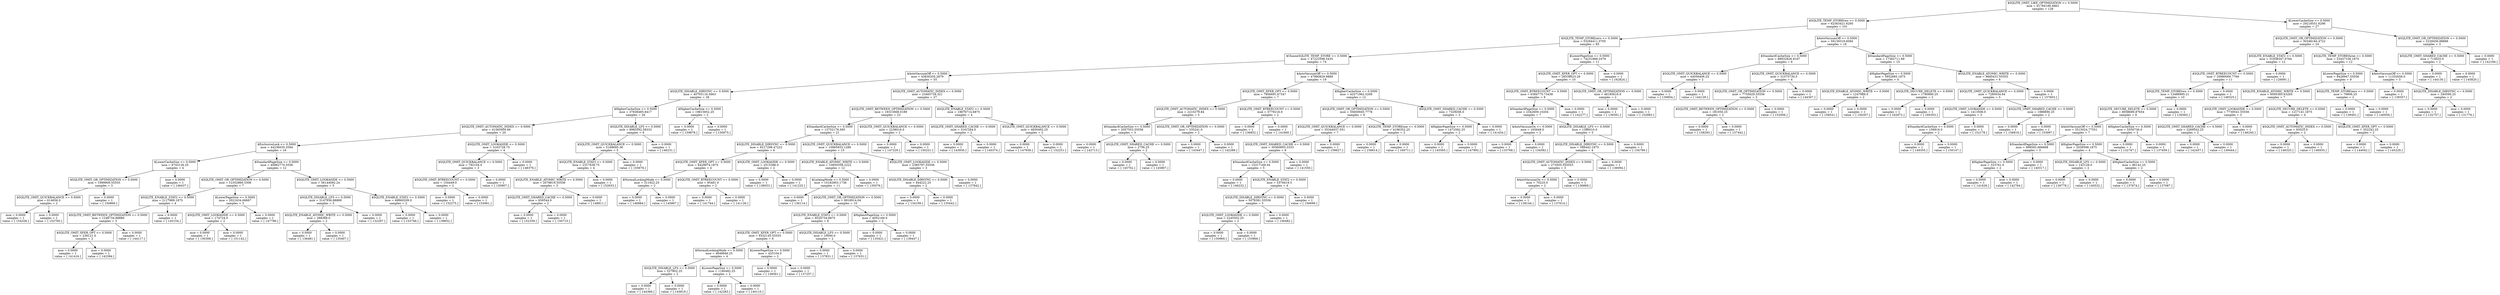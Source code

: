 digraph Tree {
0 [label="$SQLITE_OMIT_LIKE_OPTIMIZATION <= 0.5000\nmse = 61784199.4863\nsamples = 128", shape="box"] ;
1 [label="$SQLITE_TEMP_STOREtwo <= 0.5000\nmse = 62363421.6295\nsamples = 101", shape="box"] ;
0 -> 1 ;
2 [label="$SQLITE_TEMP_STOREzero <= 0.5000\nmse = 53294411.0705\nsamples = 85", shape="box"] ;
1 -> 2 ;
3 [label="$ChooseSQLITE_TEMP_STORE <= 0.5000\nmse = 47222598.5435\nsamples = 74", shape="box"] ;
2 -> 3 ;
4 [label="$AutoVacuumOff <= 0.5000\nmse = 43830205.2879\nsamples = 55", shape="box"] ;
3 -> 4 ;
5 [label="$SQLITE_DISABLE_DIRSYNC <= 0.5000\nmse = 40705116.5663\nsamples = 28", shape="box"] ;
4 -> 5 ;
6 [label="$HigherCacheSize <= 0.5000\nmse = 37838485.8417\nsamples = 26", shape="box"] ;
5 -> 6 ;
7 [label="$SQLITE_OMIT_AUTOMATIC_INDEX <= 0.5000\nmse = 41565950.66\nsamples = 20", shape="box"] ;
6 -> 7 ;
8 [label="$ExclusiveLock <= 0.5000\nmse = 44236035.3594\nsamples = 16", shape="box"] ;
7 -> 8 ;
9 [label="$LowerCacheSize <= 0.5000\nmse = 8743126.25\nsamples = 4", shape="box"] ;
8 -> 9 ;
10 [label="$SQLITE_OMIT_OR_OPTIMIZATION <= 0.5000\nmse = 1999909.55555\nsamples = 3", shape="box"] ;
9 -> 10 ;
11 [label="$SQLITE_OMIT_QUICKBALANCE <= 0.5000\nmse = 614656.0\nsamples = 2", shape="box"] ;
10 -> 11 ;
12 [label="mse = 0.0000\nsamples = 1\nvalue = [ 154328.]", shape="box"] ;
11 -> 12 ;
13 [label="mse = 0.0000\nsamples = 1\nvalue = [ 152760.]", shape="box"] ;
11 -> 13 ;
14 [label="mse = 0.0000\nsamples = 1\nvalue = [ 150869.]", shape="box"] ;
10 -> 14 ;
15 [label="mse = 0.0000\nsamples = 1\nvalue = [ 146437.]", shape="box"] ;
9 -> 15 ;
16 [label="$StandardPageSize <= 0.5000\nmse = 40962770.5556\nsamples = 12", shape="box"] ;
8 -> 16 ;
17 [label="$SQLITE_OMIT_OR_OPTIMIZATION <= 0.5000\nmse = 12352860.5306\nsamples = 7", shape="box"] ;
16 -> 17 ;
18 [label="$SQLITE_ENABLE_STAT2 <= 0.5000\nmse = 2117889.1875\nsamples = 4", shape="box"] ;
17 -> 18 ;
19 [label="$SQLITE_OMIT_BETWEEN_OPTIMIZATION <= 0.5000\nmse = 1246734.88889\nsamples = 3", shape="box"] ;
18 -> 19 ;
20 [label="$SQLITE_OMIT_XFER_OPT <= 0.5000\nmse = 239121.0\nsamples = 2", shape="box"] ;
19 -> 20 ;
21 [label="mse = 0.0000\nsamples = 1\nvalue = [ 141416.]", shape="box"] ;
20 -> 21 ;
22 [label="mse = 0.0000\nsamples = 1\nvalue = [ 142394.]", shape="box"] ;
20 -> 22 ;
23 [label="mse = 0.0000\nsamples = 1\nvalue = [ 144117.]", shape="box"] ;
19 -> 23 ;
24 [label="mse = 0.0000\nsamples = 1\nvalue = [ 145154.]", shape="box"] ;
18 -> 24 ;
25 [label="$LowerPageSize <= 0.5000\nmse = 2021634.66667\nsamples = 3", shape="box"] ;
17 -> 25 ;
26 [label="$SQLITE_OMIT_LOOKASIDE <= 0.5000\nmse = 174724.0\nsamples = 2", shape="box"] ;
25 -> 26 ;
27 [label="mse = 0.0000\nsamples = 1\nvalue = [ 150306.]", shape="box"] ;
26 -> 27 ;
28 [label="mse = 0.0000\nsamples = 1\nvalue = [ 151142.]", shape="box"] ;
26 -> 28 ;
29 [label="mse = 0.0000\nsamples = 1\nvalue = [ 147796.]", shape="box"] ;
25 -> 29 ;
30 [label="$SQLITE_OMIT_LOOKASIDE <= 0.5000\nmse = 56144092.24\nsamples = 5", shape="box"] ;
16 -> 30 ;
31 [label="$SQLITE_DISABLE_LFS <= 0.5000\nmse = 3147936.88889\nsamples = 3", shape="box"] ;
30 -> 31 ;
32 [label="$SQLITE_ENABLE_ATOMIC_WRITE <= 0.5000\nmse = 288369.0\nsamples = 2", shape="box"] ;
31 -> 32 ;
33 [label="mse = 0.0000\nsamples = 1\nvalue = [ 136481.]", shape="box"] ;
32 -> 33 ;
34 [label="mse = 0.0000\nsamples = 1\nvalue = [ 135407.]", shape="box"] ;
32 -> 34 ;
35 [label="mse = 0.0000\nsamples = 1\nvalue = [ 132297.]", shape="box"] ;
31 -> 35 ;
36 [label="$SQLITE_ENABLE_STAT2 <= 0.5000\nmse = 49660209.0\nsamples = 2", shape="box"] ;
30 -> 36 ;
37 [label="mse = 0.0000\nsamples = 1\nvalue = [ 153746.]", shape="box"] ;
36 -> 37 ;
38 [label="mse = 0.0000\nsamples = 1\nvalue = [ 139652.]", shape="box"] ;
36 -> 38 ;
39 [label="$SQLITE_OMIT_LOOKASIDE <= 0.5000\nmse = 3163728.75\nsamples = 4", shape="box"] ;
7 -> 39 ;
40 [label="$SQLITE_OMIT_QUICKBALANCE <= 0.5000\nmse = 792104.0\nsamples = 3", shape="box"] ;
39 -> 40 ;
41 [label="$SQLITE_OMIT_BTREECOUNT <= 0.5000\nmse = 154449.0\nsamples = 2", shape="box"] ;
40 -> 41 ;
42 [label="mse = 0.0000\nsamples = 1\nvalue = [ 152275.]", shape="box"] ;
41 -> 42 ;
43 [label="mse = 0.0000\nsamples = 1\nvalue = [ 153061.]", shape="box"] ;
41 -> 43 ;
44 [label="mse = 0.0000\nsamples = 1\nvalue = [ 150907.]", shape="box"] ;
40 -> 44 ;
45 [label="mse = 0.0000\nsamples = 1\nvalue = [ 148379.]", shape="box"] ;
39 -> 45 ;
46 [label="$SQLITE_DISABLE_LFS <= 0.5000\nmse = 8985592.58333\nsamples = 6", shape="box"] ;
6 -> 46 ;
47 [label="$SQLITE_OMIT_QUICKBALANCE <= 0.5000\nmse = 5168695.36\nsamples = 5", shape="box"] ;
46 -> 47 ;
48 [label="$SQLITE_ENABLE_STAT2 <= 0.5000\nmse = 2317638.75\nsamples = 4", shape="box"] ;
47 -> 48 ;
49 [label="$SQLITE_ENABLE_ATOMIC_WRITE <= 0.5000\nmse = 2078819.55556\nsamples = 3", shape="box"] ;
48 -> 49 ;
50 [label="$SQLITE_OMIT_SHARED_CACHE <= 0.5000\nmse = 659344.0\nsamples = 2", shape="box"] ;
49 -> 50 ;
51 [label="mse = 0.0000\nsamples = 1\nvalue = [ 152339.]", shape="box"] ;
50 -> 51 ;
52 [label="mse = 0.0000\nsamples = 1\nvalue = [ 150715.]", shape="box"] ;
50 -> 52 ;
53 [label="mse = 0.0000\nsamples = 1\nvalue = [ 148811.]", shape="box"] ;
49 -> 53 ;
54 [label="mse = 0.0000\nsamples = 1\nvalue = [ 152633.]", shape="box"] ;
48 -> 54 ;
55 [label="mse = 0.0000\nsamples = 1\nvalue = [ 155676.]", shape="box"] ;
47 -> 55 ;
56 [label="mse = 0.0000\nsamples = 1\nvalue = [ 146231.]", shape="box"] ;
46 -> 56 ;
57 [label="$HigherCacheSize <= 0.5000\nmse = 19815852.25\nsamples = 2", shape="box"] ;
5 -> 57 ;
58 [label="mse = 0.0000\nsamples = 1\nvalue = [ 159878.]", shape="box"] ;
57 -> 58 ;
59 [label="mse = 0.0000\nsamples = 1\nvalue = [ 150975.]", shape="box"] ;
57 -> 59 ;
60 [label="$SQLITE_OMIT_AUTOMATIC_INDEX <= 0.5000\nmse = 23465734.321\nsamples = 27", shape="box"] ;
4 -> 60 ;
61 [label="$SQLITE_OMIT_BETWEEN_OPTIMIZATION <= 0.5000\nmse = 19313068.0189\nsamples = 23", shape="box"] ;
60 -> 61 ;
62 [label="$StandardCacheSize <= 0.5000\nmse = 13752178.585\nsamples = 21", shape="box"] ;
61 -> 62 ;
63 [label="$SQLITE_DISABLE_DIRSYNC <= 0.5000\nmse = 9217298.47222\nsamples = 6", shape="box"] ;
62 -> 63 ;
64 [label="$SQLITE_OMIT_XFER_OPT <= 0.5000\nmse = 6429974.1875\nsamples = 4", shape="box"] ;
63 -> 64 ;
65 [label="$NormalLockingMode <= 0.5000\nmse = 311922.25\nsamples = 2", shape="box"] ;
64 -> 65 ;
66 [label="mse = 0.0000\nsamples = 1\nvalue = [ 146984.]", shape="box"] ;
65 -> 66 ;
67 [label="mse = 0.0000\nsamples = 1\nvalue = [ 145867.]", shape="box"] ;
65 -> 67 ;
68 [label="$SQLITE_OMIT_BTREECOUNT <= 0.5000\nmse = 95481.0\nsamples = 2", shape="box"] ;
64 -> 68 ;
69 [label="mse = 0.0000\nsamples = 1\nvalue = [ 141744.]", shape="box"] ;
68 -> 69 ;
70 [label="mse = 0.0000\nsamples = 1\nvalue = [ 141126.]", shape="box"] ;
68 -> 70 ;
71 [label="$SQLITE_OMIT_LOOKASIDE <= 0.5000\nmse = 2515396.0\nsamples = 2", shape="box"] ;
63 -> 71 ;
72 [label="mse = 0.0000\nsamples = 1\nvalue = [ 138053.]", shape="box"] ;
71 -> 72 ;
73 [label="mse = 0.0000\nsamples = 1\nvalue = [ 141225.]", shape="box"] ;
71 -> 73 ;
74 [label="$SQLITE_OMIT_QUICKBALANCE <= 0.5000\nmse = 10965933.1289\nsamples = 15", shape="box"] ;
62 -> 74 ;
75 [label="$SQLITE_ENABLE_ATOMIC_WRITE <= 0.5000\nmse = 10850358.2222\nsamples = 12", shape="box"] ;
74 -> 75 ;
76 [label="$LockingMode <= 0.5000\nmse = 10182903.1736\nsamples = 11", shape="box"] ;
75 -> 76 ;
77 [label="mse = 0.0000\nsamples = 1\nvalue = [ 136114.]", shape="box"] ;
76 -> 77 ;
78 [label="$SQLITE_OMIT_OR_OPTIMIZATION <= 0.5000\nmse = 9916914.04\nsamples = 10", shape="box"] ;
76 -> 78 ;
79 [label="$SQLITE_ENABLE_STAT2 <= 0.5000\nmse = 9524734.6875\nsamples = 8", shape="box"] ;
78 -> 79 ;
80 [label="$SQLITE_OMIT_XFER_OPT <= 0.5000\nmse = 9332145.55555\nsamples = 6", shape="box"] ;
79 -> 80 ;
81 [label="$NormalLockingMode <= 0.5000\nmse = 4648846.25\nsamples = 4", shape="box"] ;
80 -> 81 ;
82 [label="$SQLITE_DISABLE_LFS <= 0.5000\nmse = 527802.25\nsamples = 2", shape="box"] ;
81 -> 82 ;
83 [label="mse = 0.0000\nsamples = 1\nvalue = [ 144366.]", shape="box"] ;
82 -> 83 ;
84 [label="mse = 0.0000\nsamples = 1\nvalue = [ 145819.]", shape="box"] ;
82 -> 84 ;
85 [label="$LowerPageSize <= 0.5000\nmse = 1180482.25\nsamples = 2", shape="box"] ;
81 -> 85 ;
86 [label="mse = 0.0000\nsamples = 1\nvalue = [ 142283.]", shape="box"] ;
85 -> 86 ;
87 [label="mse = 0.0000\nsamples = 1\nvalue = [ 140110.]", shape="box"] ;
85 -> 87 ;
88 [label="$LowerPageSize <= 0.5000\nmse = 425104.0\nsamples = 2", shape="box"] ;
80 -> 88 ;
89 [label="mse = 0.0000\nsamples = 1\nvalue = [ 138561.]", shape="box"] ;
88 -> 89 ;
90 [label="mse = 0.0000\nsamples = 1\nvalue = [ 137257.]", shape="box"] ;
88 -> 90 ;
91 [label="$SQLITE_DISABLE_LFS <= 0.5000\nmse = 10000.0\nsamples = 2", shape="box"] ;
79 -> 91 ;
92 [label="mse = 0.0000\nsamples = 1\nvalue = [ 137831.]", shape="box"] ;
91 -> 92 ;
93 [label="mse = 0.0000\nsamples = 1\nvalue = [ 137631.]", shape="box"] ;
91 -> 93 ;
94 [label="$HighestPageSize <= 0.5000\nmse = 4052169.0\nsamples = 2", shape="box"] ;
78 -> 94 ;
95 [label="mse = 0.0000\nsamples = 1\nvalue = [ 135421.]", shape="box"] ;
94 -> 95 ;
96 [label="mse = 0.0000\nsamples = 1\nvalue = [ 139447.]", shape="box"] ;
94 -> 96 ;
97 [label="mse = 0.0000\nsamples = 1\nvalue = [ 135076.]", shape="box"] ;
75 -> 97 ;
98 [label="$SQLITE_OMIT_LOOKASIDE <= 0.5000\nmse = 2385797.55556\nsamples = 3", shape="box"] ;
74 -> 98 ;
99 [label="$SQLITE_DISABLE_DIRSYNC <= 0.5000\nmse = 444222.25\nsamples = 2", shape="box"] ;
98 -> 99 ;
100 [label="mse = 0.0000\nsamples = 1\nvalue = [ 134109.]", shape="box"] ;
99 -> 100 ;
101 [label="mse = 0.0000\nsamples = 1\nvalue = [ 135442.]", shape="box"] ;
99 -> 101 ;
102 [label="mse = 0.0000\nsamples = 1\nvalue = [ 137842.]", shape="box"] ;
98 -> 102 ;
103 [label="$SQLITE_OMIT_QUICKBALANCE <= 0.5000\nmse = 2238016.0\nsamples = 2", shape="box"] ;
61 -> 103 ;
104 [label="mse = 0.0000\nsamples = 1\nvalue = [ 147229.]", shape="box"] ;
103 -> 104 ;
105 [label="mse = 0.0000\nsamples = 1\nvalue = [ 150221.]", shape="box"] ;
103 -> 105 ;
106 [label="$SQLITE_ENABLE_STAT2 <= 0.5000\nmse = 19676714.6875\nsamples = 4", shape="box"] ;
60 -> 106 ;
107 [label="$SQLITE_OMIT_SHARED_CACHE <= 0.5000\nmse = 3161284.0\nsamples = 2", shape="box"] ;
106 -> 107 ;
108 [label="mse = 0.0000\nsamples = 1\nvalue = [ 143930.]", shape="box"] ;
107 -> 108 ;
109 [label="mse = 0.0000\nsamples = 1\nvalue = [ 140374.]", shape="box"] ;
107 -> 109 ;
110 [label="$SQLITE_OMIT_QUICKBALANCE <= 0.5000\nmse = 4650492.25\nsamples = 2", shape="box"] ;
106 -> 110 ;
111 [label="mse = 0.0000\nsamples = 1\nvalue = [ 147938.]", shape="box"] ;
110 -> 111 ;
112 [label="mse = 0.0000\nsamples = 1\nvalue = [ 152251.]", shape="box"] ;
110 -> 112 ;
113 [label="$AutoVacuumOff <= 0.5000\nmse = 47980829.9889\nsamples = 19", shape="box"] ;
3 -> 113 ;
114 [label="$SQLITE_OMIT_XFER_OPT <= 0.5000\nmse = 7806691.67347\nsamples = 7", shape="box"] ;
113 -> 114 ;
115 [label="$SQLITE_OMIT_AUTOMATIC_INDEX <= 0.5000\nmse = 2210279.84\nsamples = 5", shape="box"] ;
114 -> 115 ;
116 [label="$StandardCacheSize <= 0.5000\nmse = 2057553.55556\nsamples = 3", shape="box"] ;
115 -> 116 ;
117 [label="mse = 0.0000\nsamples = 1\nvalue = [ 142713.]", shape="box"] ;
116 -> 117 ;
118 [label="$SQLITE_OMIT_SHARED_CACHE <= 0.5000\nmse = 2756.25\nsamples = 2", shape="box"] ;
116 -> 118 ;
119 [label="mse = 0.0000\nsamples = 1\nvalue = [ 145702.]", shape="box"] ;
118 -> 119 ;
120 [label="mse = 0.0000\nsamples = 1\nvalue = [ 145807.]", shape="box"] ;
118 -> 120 ;
121 [label="$SQLITE_OMIT_OR_OPTIMIZATION <= 0.5000\nmse = 335241.0\nsamples = 2", shape="box"] ;
115 -> 121 ;
122 [label="mse = 0.0000\nsamples = 1\nvalue = [ 143447.]", shape="box"] ;
121 -> 122 ;
123 [label="mse = 0.0000\nsamples = 1\nvalue = [ 142289.]", shape="box"] ;
121 -> 123 ;
124 [label="$SQLITE_OMIT_BTREECOUNT <= 0.5000\nmse = 5779216.0\nsamples = 2", shape="box"] ;
114 -> 124 ;
125 [label="mse = 0.0000\nsamples = 1\nvalue = [ 136852.]", shape="box"] ;
124 -> 125 ;
126 [label="mse = 0.0000\nsamples = 1\nvalue = [ 141660.]", shape="box"] ;
124 -> 126 ;
127 [label="$HigherCacheSize <= 0.5000\nmse = 42571962.5208\nsamples = 12", shape="box"] ;
113 -> 127 ;
128 [label="$SQLITE_OMIT_OR_OPTIMIZATION <= 0.5000\nmse = 35600945.7778\nsamples = 9", shape="box"] ;
127 -> 128 ;
129 [label="$SQLITE_OMIT_QUICKBALANCE <= 0.5000\nmse = 35344037.551\nsamples = 7", shape="box"] ;
128 -> 129 ;
130 [label="$SQLITE_OMIT_SHARED_CACHE <= 0.5000\nmse = 30560605.3333\nsamples = 6", shape="box"] ;
129 -> 130 ;
131 [label="$StandardCacheSize <= 0.5000\nmse = 15317169.04\nsamples = 5", shape="box"] ;
130 -> 131 ;
132 [label="mse = 0.0000\nsamples = 1\nvalue = [ 146232.]", shape="box"] ;
131 -> 132 ;
133 [label="$SQLITE_ENABLE_STAT2 <= 0.5000\nmse = 5378419.5\nsamples = 4", shape="box"] ;
131 -> 133 ;
134 [label="$SQLITE_DISABLE_DIRSYNC <= 0.5000\nmse = 5078381.55556\nsamples = 3", shape="box"] ;
133 -> 134 ;
135 [label="$SQLITE_OMIT_LOOKASIDE <= 0.5000\nmse = 2245502.25\nsamples = 2", shape="box"] ;
134 -> 135 ;
136 [label="mse = 0.0000\nsamples = 1\nvalue = [ 150969.]", shape="box"] ;
135 -> 136 ;
137 [label="mse = 0.0000\nsamples = 1\nvalue = [ 153966.]", shape="box"] ;
135 -> 137 ;
138 [label="mse = 0.0000\nsamples = 1\nvalue = [ 156482.]", shape="box"] ;
134 -> 138 ;
139 [label="mse = 0.0000\nsamples = 1\nvalue = [ 156699.]", shape="box"] ;
133 -> 139 ;
140 [label="mse = 0.0000\nsamples = 1\nvalue = [ 141550.]", shape="box"] ;
130 -> 140 ;
141 [label="mse = 0.0000\nsamples = 1\nvalue = [ 159627.]", shape="box"] ;
129 -> 141 ;
142 [label="$SQLITE_TEMP_STOREone <= 0.5000\nmse = 4196352.25\nsamples = 2", shape="box"] ;
128 -> 142 ;
143 [label="mse = 0.0000\nsamples = 1\nvalue = [ 156614.]", shape="box"] ;
142 -> 143 ;
144 [label="mse = 0.0000\nsamples = 1\nvalue = [ 160711.]", shape="box"] ;
142 -> 144 ;
145 [label="$SQLITE_OMIT_SHARED_CACHE <= 0.5000\nmse = 7329206.0\nsamples = 3", shape="box"] ;
127 -> 145 ;
146 [label="$HigherPageSize <= 0.5000\nmse = 1472582.25\nsamples = 2", shape="box"] ;
145 -> 146 ;
147 [label="mse = 0.0000\nsamples = 1\nvalue = [ 145565.]", shape="box"] ;
146 -> 147 ;
148 [label="mse = 0.0000\nsamples = 1\nvalue = [ 147992.]", shape="box"] ;
146 -> 148 ;
149 [label="mse = 0.0000\nsamples = 1\nvalue = [ 141434.]", shape="box"] ;
145 -> 149 ;
150 [label="$LowerPageSize <= 0.5000\nmse = 74231868.2479\nsamples = 11", shape="box"] ;
2 -> 150 ;
151 [label="$SQLITE_OMIT_XFER_OPT <= 0.5000\nmse = 28538623.29\nsamples = 10", shape="box"] ;
150 -> 151 ;
152 [label="$SQLITE_OMIT_BTREECOUNT <= 0.5000\nmse = 6384775.73438\nsamples = 8", shape="box"] ;
151 -> 152 ;
153 [label="$StandardPageSize <= 0.5000\nmse = 2342609.10204\nsamples = 7", shape="box"] ;
152 -> 153 ;
154 [label="$AutoVacuumOn <= 0.5000\nmse = 165649.0\nsamples = 2", shape="box"] ;
153 -> 154 ;
155 [label="mse = 0.0000\nsamples = 1\nvalue = [ 133768.]", shape="box"] ;
154 -> 155 ;
156 [label="mse = 0.0000\nsamples = 1\nvalue = [ 134582.]", shape="box"] ;
154 -> 156 ;
157 [label="$SQLITE_DISABLE_LFS <= 0.5000\nmse = 1386010.0\nsamples = 5", shape="box"] ;
153 -> 157 ;
158 [label="$SQLITE_DISABLE_DIRSYNC <= 0.5000\nmse = 598442.1875\nsamples = 4", shape="box"] ;
157 -> 158 ;
159 [label="$SQLITE_OMIT_AUTOMATIC_INDEX <= 0.5000\nmse = 273505.555553\nsamples = 3", shape="box"] ;
158 -> 159 ;
160 [label="$AutoVacuumOn <= 0.5000\nmse = 70225.0\nsamples = 2", shape="box"] ;
159 -> 160 ;
161 [label="mse = 0.0000\nsamples = 1\nvalue = [ 138144.]", shape="box"] ;
160 -> 161 ;
162 [label="mse = 0.0000\nsamples = 1\nvalue = [ 137614.]", shape="box"] ;
160 -> 162 ;
163 [label="mse = 0.0000\nsamples = 1\nvalue = [ 136869.]", shape="box"] ;
159 -> 163 ;
164 [label="mse = 0.0000\nsamples = 1\nvalue = [ 136094.]", shape="box"] ;
158 -> 164 ;
165 [label="mse = 0.0000\nsamples = 1\nvalue = [ 134799.]", shape="box"] ;
157 -> 165 ;
166 [label="mse = 0.0000\nsamples = 1\nvalue = [ 142277.]", shape="box"] ;
152 -> 166 ;
167 [label="$SQLITE_OMIT_OR_OPTIMIZATION <= 0.5000\nmse = 46185616.0\nsamples = 2", shape="box"] ;
151 -> 167 ;
168 [label="mse = 0.0000\nsamples = 1\nvalue = [ 139391.]", shape="box"] ;
167 -> 168 ;
169 [label="mse = 0.0000\nsamples = 1\nvalue = [ 152983.]", shape="box"] ;
167 -> 169 ;
170 [label="mse = 0.0000\nsamples = 1\nvalue = [ 162824.]", shape="box"] ;
150 -> 170 ;
171 [label="$AutoVacuumOff <= 0.5000\nmse = 59139319.6094\nsamples = 16", shape="box"] ;
1 -> 171 ;
172 [label="$StandardCacheSize <= 0.5000\nmse = 88932826.9167\nsamples = 6", shape="box"] ;
171 -> 172 ;
173 [label="$SQLITE_OMIT_QUICKBALANCE <= 0.5000\nmse = 44056406.25\nsamples = 2", shape="box"] ;
172 -> 173 ;
174 [label="mse = 0.0000\nsamples = 1\nvalue = [ 130854.]", shape="box"] ;
173 -> 174 ;
175 [label="mse = 0.0000\nsamples = 1\nvalue = [ 144129.]", shape="box"] ;
173 -> 175 ;
176 [label="$SQLITE_OMIT_QUICKBALANCE <= 0.5000\nmse = 31075730.5\nsamples = 4", shape="box"] ;
172 -> 176 ;
177 [label="$SQLITE_OMIT_OR_OPTIMIZATION <= 0.5000\nmse = 7755629.55556\nsamples = 3", shape="box"] ;
176 -> 177 ;
178 [label="$SQLITE_OMIT_BETWEEN_OPTIMIZATION <= 0.5000\nmse = 181050.25\nsamples = 2", shape="box"] ;
177 -> 178 ;
179 [label="mse = 0.0000\nsamples = 1\nvalue = [ 158293.]", shape="box"] ;
178 -> 179 ;
180 [label="mse = 0.0000\nsamples = 1\nvalue = [ 157442.]", shape="box"] ;
178 -> 180 ;
181 [label="mse = 0.0000\nsamples = 1\nvalue = [ 152006.]", shape="box"] ;
177 -> 181 ;
182 [label="mse = 0.0000\nsamples = 1\nvalue = [ 144307.]", shape="box"] ;
176 -> 182 ;
183 [label="$StandardPageSize <= 0.5000\nmse = 17362711.89\nsamples = 10", shape="box"] ;
171 -> 183 ;
184 [label="$HigherPageSize <= 0.5000\nmse = 5952685.1875\nsamples = 4", shape="box"] ;
183 -> 184 ;
185 [label="$SQLITE_ENABLE_ATOMIC_WRITE <= 0.5000\nmse = 1247689.0\nsamples = 2", shape="box"] ;
184 -> 185 ;
186 [label="mse = 0.0000\nsamples = 1\nvalue = [ 158541.]", shape="box"] ;
185 -> 186 ;
187 [label="mse = 0.0000\nsamples = 1\nvalue = [ 156307.]", shape="box"] ;
185 -> 187 ;
188 [label="$SQLITE_SECURE_DELETE <= 0.5000\nmse = 1780890.25\nsamples = 2", shape="box"] ;
184 -> 188 ;
189 [label="mse = 0.0000\nsamples = 1\nvalue = [ 162972.]", shape="box"] ;
188 -> 189 ;
190 [label="mse = 0.0000\nsamples = 1\nvalue = [ 160303.]", shape="box"] ;
188 -> 190 ;
191 [label="$SQLITE_ENABLE_ATOMIC_WRITE <= 0.5000\nmse = 9685431.55555\nsamples = 6", shape="box"] ;
183 -> 191 ;
192 [label="$SQLITE_OMIT_QUICKBALANCE <= 0.5000\nmse = 7280034.64\nsamples = 5", shape="box"] ;
191 -> 192 ;
193 [label="$SQLITE_OMIT_LOOKASIDE <= 0.5000\nmse = 1413506.0\nsamples = 3", shape="box"] ;
192 -> 193 ;
194 [label="$StandardCacheSize <= 0.5000\nmse = 156816.0\nsamples = 2", shape="box"] ;
193 -> 194 ;
195 [label="mse = 0.0000\nsamples = 1\nvalue = [ 149355.]", shape="box"] ;
194 -> 195 ;
196 [label="mse = 0.0000\nsamples = 1\nvalue = [ 150147.]", shape="box"] ;
194 -> 196 ;
197 [label="mse = 0.0000\nsamples = 1\nvalue = [ 152178.]", shape="box"] ;
193 -> 197 ;
198 [label="$SQLITE_OMIT_SHARED_CACHE <= 0.5000\nmse = 1986690.25\nsamples = 2", shape="box"] ;
192 -> 198 ;
199 [label="mse = 0.0000\nsamples = 1\nvalue = [ 156816.]", shape="box"] ;
198 -> 199 ;
200 [label="mse = 0.0000\nsamples = 1\nvalue = [ 153997.]", shape="box"] ;
198 -> 200 ;
201 [label="mse = 0.0000\nsamples = 1\nvalue = [ 157603.]", shape="box"] ;
191 -> 201 ;
202 [label="$LowerCacheSize <= 0.5000\nmse = 29218551.6296\nsamples = 27", shape="box"] ;
0 -> 202 ;
203 [label="$SQLITE_OMIT_OR_OPTIMIZATION <= 0.5000\nmse = 30348184.4722\nsamples = 24", shape="box"] ;
202 -> 203 ;
204 [label="$SQLITE_ENABLE_STAT2 <= 0.5000\nmse = 31938347.0764\nsamples = 12", shape="box"] ;
203 -> 204 ;
205 [label="$SQLITE_OMIT_BTREECOUNT <= 0.5000\nmse = 20980000.7769\nsamples = 11", shape="box"] ;
204 -> 205 ;
206 [label="$SQLITE_TEMP_STOREtwo <= 0.5000\nmse = 13488995.21\nsamples = 10", shape="box"] ;
205 -> 206 ;
207 [label="$SQLITE_SECURE_DELETE <= 0.5000\nmse = 8058689.87654\nsamples = 9", shape="box"] ;
206 -> 207 ;
208 [label="$AutoVacuumOff <= 0.5000\nmse = 3515024.77551\nsamples = 7", shape="box"] ;
207 -> 208 ;
209 [label="$StandardPageSize <= 0.5000\nmse = 999592.666668\nsamples = 3", shape="box"] ;
208 -> 209 ;
210 [label="$HigherPageSize <= 0.5000\nmse = 323761.0\nsamples = 2", shape="box"] ;
209 -> 210 ;
211 [label="mse = 0.0000\nsamples = 1\nvalue = [ 141626.]", shape="box"] ;
210 -> 211 ;
212 [label="mse = 0.0000\nsamples = 1\nvalue = [ 142764.]", shape="box"] ;
210 -> 212 ;
213 [label="mse = 0.0000\nsamples = 1\nvalue = [ 140317.]", shape="box"] ;
209 -> 213 ;
214 [label="$HigherPageSize <= 0.5000\nmse = 2038598.1875\nsamples = 4", shape="box"] ;
208 -> 214 ;
215 [label="$SQLITE_DISABLE_LFS <= 0.5000\nmse = 142129.0\nsamples = 2", shape="box"] ;
214 -> 215 ;
216 [label="mse = 0.0000\nsamples = 1\nvalue = [ 139778.]", shape="box"] ;
215 -> 216 ;
217 [label="mse = 0.0000\nsamples = 1\nvalue = [ 140532.]", shape="box"] ;
215 -> 217 ;
218 [label="$HigherCacheSize <= 0.5000\nmse = 86142.25\nsamples = 2", shape="box"] ;
214 -> 218 ;
219 [label="mse = 0.0000\nsamples = 1\nvalue = [ 137674.]", shape="box"] ;
218 -> 219 ;
220 [label="mse = 0.0000\nsamples = 1\nvalue = [ 137087.]", shape="box"] ;
218 -> 220 ;
221 [label="$HigherCacheSize <= 0.5000\nmse = 5550736.0\nsamples = 2", shape="box"] ;
207 -> 221 ;
222 [label="mse = 0.0000\nsamples = 1\nvalue = [ 132747.]", shape="box"] ;
221 -> 222 ;
223 [label="mse = 0.0000\nsamples = 1\nvalue = [ 137459.]", shape="box"] ;
221 -> 223 ;
224 [label="mse = 0.0000\nsamples = 1\nvalue = [ 130563.]", shape="box"] ;
206 -> 224 ;
225 [label="mse = 0.0000\nsamples = 1\nvalue = [ 148325.]", shape="box"] ;
205 -> 225 ;
226 [label="mse = 0.0000\nsamples = 1\nvalue = [ 126091.]", shape="box"] ;
204 -> 226 ;
227 [label="$SQLITE_TEMP_STOREthree <= 0.5000\nmse = 23437156.1875\nsamples = 12", shape="box"] ;
203 -> 227 ;
228 [label="$LowerPageSize <= 0.5000\nmse = 8428947.55556\nsamples = 9", shape="box"] ;
227 -> 228 ;
229 [label="$SQLITE_ENABLE_ATOMIC_WRITE <= 0.5000\nmse = 6095385.63265\nsamples = 7", shape="box"] ;
228 -> 229 ;
230 [label="$SQLITE_OMIT_LOOKASIDE <= 0.5000\nmse = 7730541.55556\nsamples = 3", shape="box"] ;
229 -> 230 ;
231 [label="$SQLITE_OMIT_SHARED_CACHE <= 0.5000\nmse = 2269542.25\nsamples = 2", shape="box"] ;
230 -> 231 ;
232 [label="mse = 0.0000\nsamples = 1\nvalue = [ 142457.]", shape="box"] ;
231 -> 232 ;
233 [label="mse = 0.0000\nsamples = 1\nvalue = [ 139444.]", shape="box"] ;
231 -> 233 ;
234 [label="mse = 0.0000\nsamples = 1\nvalue = [ 146240.]", shape="box"] ;
230 -> 234 ;
235 [label="$SQLITE_SECURE_DELETE <= 0.5000\nmse = 1217141.1875\nsamples = 4", shape="box"] ;
229 -> 235 ;
236 [label="$SQLITE_OMIT_AUTOMATIC_INDEX <= 0.5000\nmse = 93025.0\nsamples = 2", shape="box"] ;
235 -> 236 ;
237 [label="mse = 0.0000\nsamples = 1\nvalue = [ 146325.]", shape="box"] ;
236 -> 237 ;
238 [label="mse = 0.0000\nsamples = 1\nvalue = [ 146935.]", shape="box"] ;
236 -> 238 ;
239 [label="$SQLITE_OMIT_XFER_OPT <= 0.5000\nmse = 352242.25\nsamples = 2", shape="box"] ;
235 -> 239 ;
240 [label="mse = 0.0000\nsamples = 1\nvalue = [ 144042.]", shape="box"] ;
239 -> 240 ;
241 [label="mse = 0.0000\nsamples = 1\nvalue = [ 145229.]", shape="box"] ;
239 -> 241 ;
242 [label="$SQLITE_TEMP_STOREzero <= 0.5000\nmse = 79806.25\nsamples = 2", shape="box"] ;
228 -> 242 ;
243 [label="mse = 0.0000\nsamples = 1\nvalue = [ 139491.]", shape="box"] ;
242 -> 243 ;
244 [label="mse = 0.0000\nsamples = 1\nvalue = [ 140056.]", shape="box"] ;
242 -> 244 ;
245 [label="$AutoVacuumOff <= 0.5000\nmse = 11332658.0\nsamples = 3", shape="box"] ;
227 -> 245 ;
246 [label="mse = 0.0000\nsamples = 1\nvalue = [ 139357.]", shape="box"] ;
245 -> 246 ;
247 [label="$SQLITE_DISABLE_DIRSYNC <= 0.5000\nmse = 240590.25\nsamples = 2", shape="box"] ;
245 -> 247 ;
248 [label="mse = 0.0000\nsamples = 1\nvalue = [ 132757.]", shape="box"] ;
247 -> 248 ;
249 [label="mse = 0.0000\nsamples = 1\nvalue = [ 131776.]", shape="box"] ;
247 -> 249 ;
250 [label="$SQLITE_OMIT_OR_OPTIMIZATION <= 0.5000\nmse = 2229456.88889\nsamples = 3", shape="box"] ;
202 -> 250 ;
251 [label="$SQLITE_OMIT_SHARED_CACHE <= 0.5000\nmse = 714025.0\nsamples = 2", shape="box"] ;
250 -> 251 ;
252 [label="mse = 0.0000\nsamples = 1\nvalue = [ 144130.]", shape="box"] ;
251 -> 252 ;
253 [label="mse = 0.0000\nsamples = 1\nvalue = [ 145820.]", shape="box"] ;
251 -> 253 ;
254 [label="mse = 0.0000\nsamples = 1\nvalue = [ 142166.]", shape="box"] ;
250 -> 254 ;
}